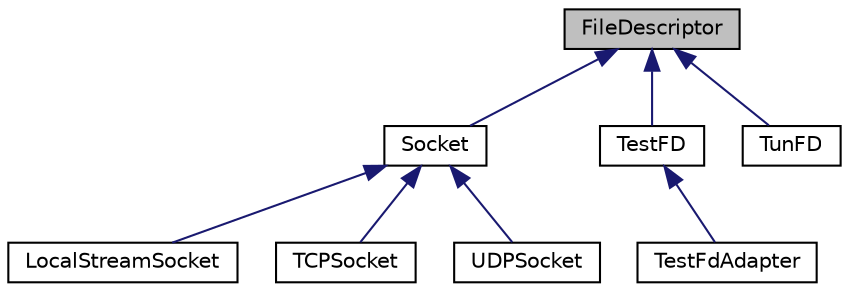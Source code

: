 digraph "FileDescriptor"
{
 // LATEX_PDF_SIZE
  edge [fontname="Helvetica",fontsize="10",labelfontname="Helvetica",labelfontsize="10"];
  node [fontname="Helvetica",fontsize="10",shape=record];
  Node1 [label="FileDescriptor",height=0.2,width=0.4,color="black", fillcolor="grey75", style="filled", fontcolor="black",tooltip="A reference-counted handle to a file descriptor"];
  Node1 -> Node2 [dir="back",color="midnightblue",fontsize="10",style="solid",fontname="Helvetica"];
  Node2 [label="Socket",height=0.2,width=0.4,color="black", fillcolor="white", style="filled",URL="$classSocket.html",tooltip="Base class for network sockets (TCP, UDP, etc.)"];
  Node2 -> Node3 [dir="back",color="midnightblue",fontsize="10",style="solid",fontname="Helvetica"];
  Node3 [label="LocalStreamSocket",height=0.2,width=0.4,color="black", fillcolor="white", style="filled",URL="$classLocalStreamSocket.html",tooltip="A wrapper around Unix-domain stream sockets"];
  Node2 -> Node4 [dir="back",color="midnightblue",fontsize="10",style="solid",fontname="Helvetica"];
  Node4 [label="TCPSocket",height=0.2,width=0.4,color="black", fillcolor="white", style="filled",URL="$classTCPSocket.html",tooltip="A wrapper around TCP sockets"];
  Node2 -> Node5 [dir="back",color="midnightblue",fontsize="10",style="solid",fontname="Helvetica"];
  Node5 [label="UDPSocket",height=0.2,width=0.4,color="black", fillcolor="white", style="filled",URL="$classUDPSocket.html",tooltip="A wrapper around UDP sockets"];
  Node1 -> Node6 [dir="back",color="midnightblue",fontsize="10",style="solid",fontname="Helvetica"];
  Node6 [label="TestFD",height=0.2,width=0.4,color="black", fillcolor="white", style="filled",URL="$classTestFD.html",tooltip="A wrapper class for a SOCK_SEQPACKET Unix-domain socket, for use by TCPTestHarness"];
  Node6 -> Node7 [dir="back",color="midnightblue",fontsize="10",style="solid",fontname="Helvetica"];
  Node7 [label="TestFdAdapter",height=0.2,width=0.4,color="black", fillcolor="white", style="filled",URL="$classTestFdAdapter.html",tooltip="An FdAdapterBase that writes to a TestFD. Does not (need to) support reading."];
  Node1 -> Node8 [dir="back",color="midnightblue",fontsize="10",style="solid",fontname="Helvetica"];
  Node8 [label="TunFD",height=0.2,width=0.4,color="black", fillcolor="white", style="filled",URL="$classTunFD.html",tooltip="A FileDescriptor to a Linux TUN device"];
}
